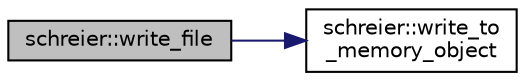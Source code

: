 digraph "schreier::write_file"
{
  edge [fontname="Helvetica",fontsize="10",labelfontname="Helvetica",labelfontsize="10"];
  node [fontname="Helvetica",fontsize="10",shape=record];
  rankdir="LR";
  Node5609 [label="schreier::write_file",height=0.2,width=0.4,color="black", fillcolor="grey75", style="filled", fontcolor="black"];
  Node5609 -> Node5610 [color="midnightblue",fontsize="10",style="solid",fontname="Helvetica"];
  Node5610 [label="schreier::write_to\l_memory_object",height=0.2,width=0.4,color="black", fillcolor="white", style="filled",URL="$d3/dd6/classschreier.html#a4141ea5feabccb90c4c08cffa5a2ceb5"];
}
